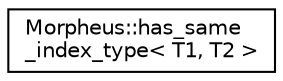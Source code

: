 digraph "Graphical Class Hierarchy"
{
 // LATEX_PDF_SIZE
  edge [fontname="Helvetica",fontsize="10",labelfontname="Helvetica",labelfontsize="10"];
  node [fontname="Helvetica",fontsize="10",shape=record];
  rankdir="LR";
  Node0 [label="Morpheus::has_same\l_index_type\< T1, T2 \>",height=0.2,width=0.4,color="black", fillcolor="white", style="filled",URL="$classMorpheus_1_1has__same__index__type.html",tooltip="Checks if the two types have the same valid index type."];
}
